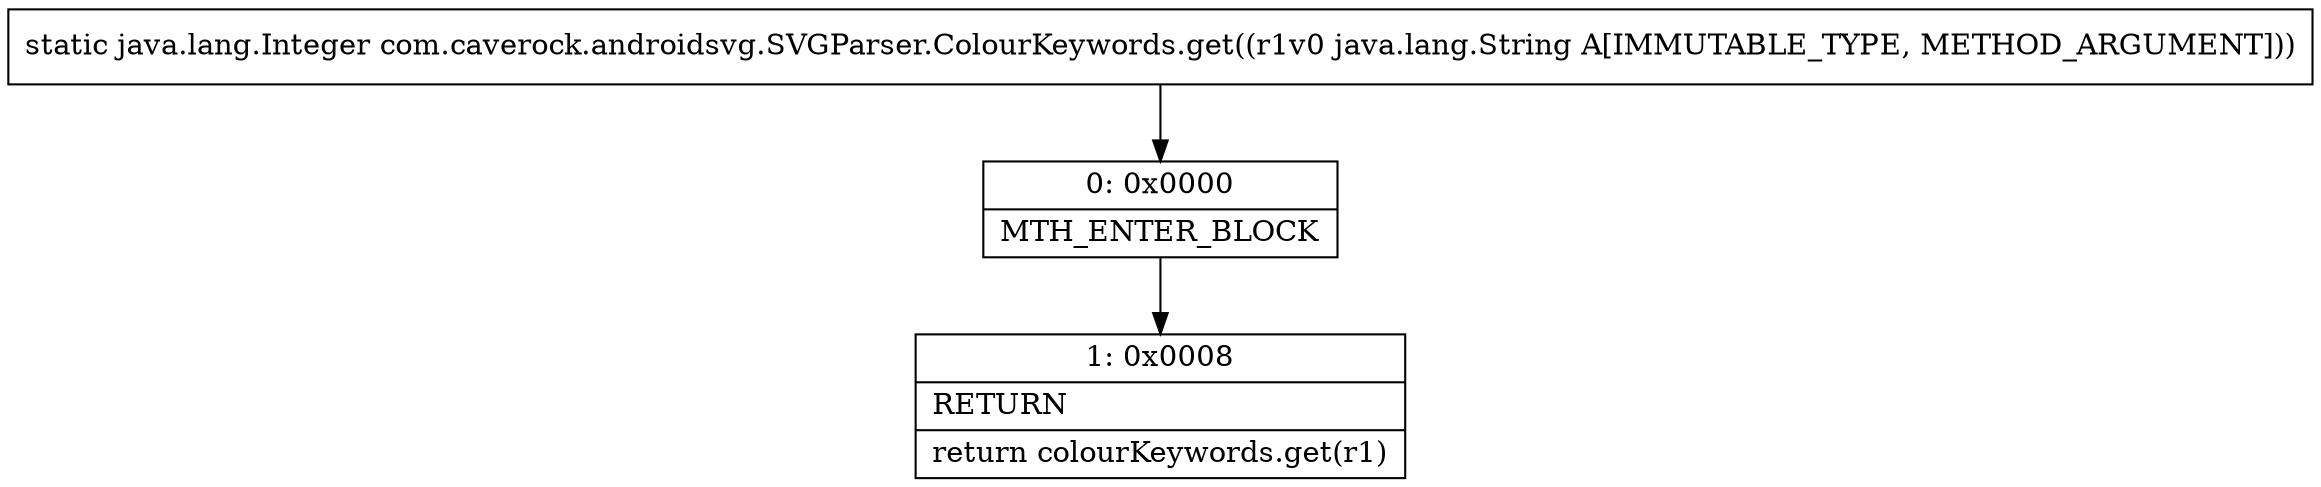 digraph "CFG forcom.caverock.androidsvg.SVGParser.ColourKeywords.get(Ljava\/lang\/String;)Ljava\/lang\/Integer;" {
Node_0 [shape=record,label="{0\:\ 0x0000|MTH_ENTER_BLOCK\l}"];
Node_1 [shape=record,label="{1\:\ 0x0008|RETURN\l|return colourKeywords.get(r1)\l}"];
MethodNode[shape=record,label="{static java.lang.Integer com.caverock.androidsvg.SVGParser.ColourKeywords.get((r1v0 java.lang.String A[IMMUTABLE_TYPE, METHOD_ARGUMENT])) }"];
MethodNode -> Node_0;
Node_0 -> Node_1;
}

